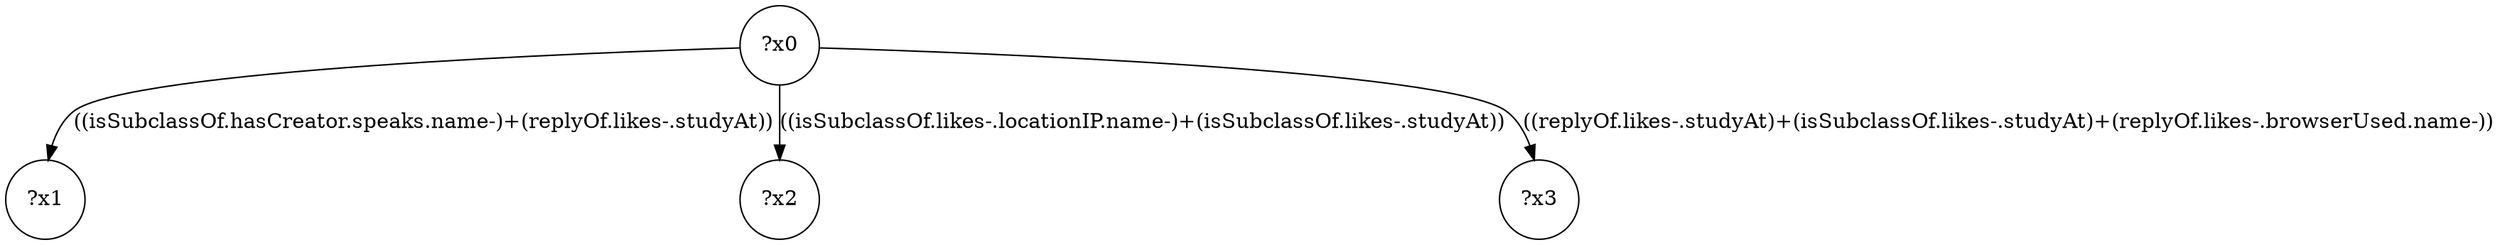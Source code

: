 digraph g {
	x0 [shape=circle, label="?x0"];
	x1 [shape=circle, label="?x1"];
	x0 -> x1 [label="((isSubclassOf.hasCreator.speaks.name-)+(replyOf.likes-.studyAt))"];
	x2 [shape=circle, label="?x2"];
	x0 -> x2 [label="((isSubclassOf.likes-.locationIP.name-)+(isSubclassOf.likes-.studyAt))"];
	x3 [shape=circle, label="?x3"];
	x0 -> x3 [label="((replyOf.likes-.studyAt)+(isSubclassOf.likes-.studyAt)+(replyOf.likes-.browserUsed.name-))"];
}
